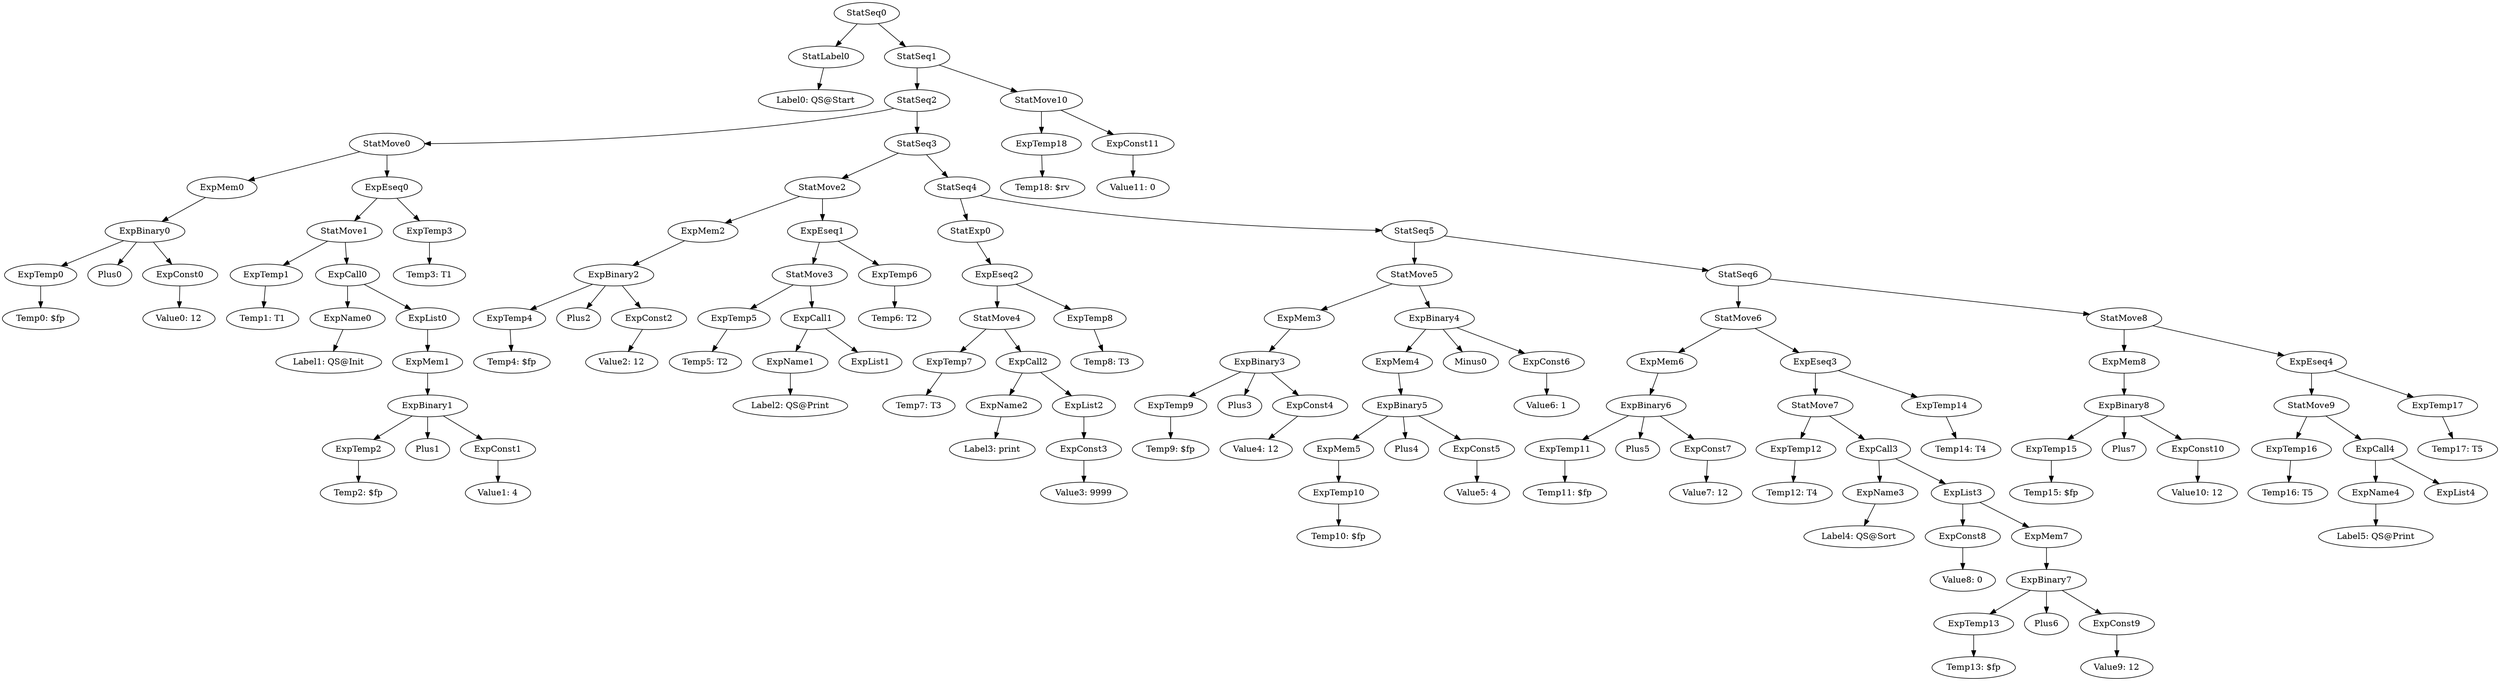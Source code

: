 digraph {
	ordering = out;
	ExpConst11 -> "Value11: 0";
	ExpTemp17 -> "Temp17: T5";
	ExpCall4 -> ExpName4;
	ExpCall4 -> ExpList4;
	StatMove9 -> ExpTemp16;
	StatMove9 -> ExpCall4;
	StatSeq1 -> StatSeq2;
	StatSeq1 -> StatMove10;
	ExpMem8 -> ExpBinary8;
	ExpBinary8 -> ExpTemp15;
	ExpBinary8 -> Plus7;
	ExpBinary8 -> ExpConst10;
	StatSeq6 -> StatMove6;
	StatSeq6 -> StatMove8;
	ExpTemp14 -> "Temp14: T4";
	ExpTemp13 -> "Temp13: $fp";
	ExpList3 -> ExpConst8;
	ExpList3 -> ExpMem7;
	StatMove7 -> ExpTemp12;
	StatMove7 -> ExpCall3;
	ExpMem6 -> ExpBinary6;
	ExpConst7 -> "Value7: 12";
	ExpTemp16 -> "Temp16: T5";
	ExpBinary6 -> ExpTemp11;
	ExpBinary6 -> Plus5;
	ExpBinary6 -> ExpConst7;
	StatSeq5 -> StatMove5;
	StatSeq5 -> StatSeq6;
	ExpName4 -> "Label5: QS@Print";
	ExpMem4 -> ExpBinary5;
	ExpConst9 -> "Value9: 12";
	ExpBinary5 -> ExpMem5;
	ExpBinary5 -> Plus4;
	ExpBinary5 -> ExpConst5;
	ExpTemp10 -> "Temp10: $fp";
	StatMove10 -> ExpTemp18;
	StatMove10 -> ExpConst11;
	ExpEseq4 -> StatMove9;
	ExpEseq4 -> ExpTemp17;
	ExpCall2 -> ExpName2;
	ExpCall2 -> ExpList2;
	StatSeq2 -> StatMove0;
	StatSeq2 -> StatSeq3;
	ExpEseq0 -> StatMove1;
	ExpEseq0 -> ExpTemp3;
	ExpList0 -> ExpMem1;
	ExpTemp2 -> "Temp2: $fp";
	ExpTemp4 -> "Temp4: $fp";
	ExpCall0 -> ExpName0;
	ExpCall0 -> ExpList0;
	ExpTemp12 -> "Temp12: T4";
	ExpMem2 -> ExpBinary2;
	StatSeq4 -> StatExp0;
	StatSeq4 -> StatSeq5;
	ExpBinary0 -> ExpTemp0;
	ExpBinary0 -> Plus0;
	ExpBinary0 -> ExpConst0;
	StatMove8 -> ExpMem8;
	StatMove8 -> ExpEseq4;
	StatMove0 -> ExpMem0;
	StatMove0 -> ExpEseq0;
	ExpEseq3 -> StatMove7;
	ExpEseq3 -> ExpTemp14;
	ExpTemp7 -> "Temp7: T3";
	ExpTemp0 -> "Temp0: $fp";
	ExpTemp3 -> "Temp3: T1";
	ExpTemp1 -> "Temp1: T1";
	ExpTemp5 -> "Temp5: T2";
	ExpName2 -> "Label3: print";
	ExpMem5 -> ExpTemp10;
	ExpBinary2 -> ExpTemp4;
	ExpBinary2 -> Plus2;
	ExpBinary2 -> ExpConst2;
	StatLabel0 -> "Label0: QS@Start";
	ExpConst6 -> "Value6: 1";
	ExpMem1 -> ExpBinary1;
	ExpBinary4 -> ExpMem4;
	ExpBinary4 -> Minus0;
	ExpBinary4 -> ExpConst6;
	ExpConst0 -> "Value0: 12";
	ExpCall3 -> ExpName3;
	ExpCall3 -> ExpList3;
	ExpBinary1 -> ExpTemp2;
	ExpBinary1 -> Plus1;
	ExpBinary1 -> ExpConst1;
	ExpMem0 -> ExpBinary0;
	ExpConst10 -> "Value10: 12";
	StatMove4 -> ExpTemp7;
	StatMove4 -> ExpCall2;
	ExpConst1 -> "Value1: 4";
	ExpConst5 -> "Value5: 4";
	StatMove5 -> ExpMem3;
	StatMove5 -> ExpBinary4;
	StatMove1 -> ExpTemp1;
	StatMove1 -> ExpCall0;
	ExpTemp18 -> "Temp18: $rv";
	ExpBinary7 -> ExpTemp13;
	ExpBinary7 -> Plus6;
	ExpBinary7 -> ExpConst9;
	ExpTemp8 -> "Temp8: T3";
	ExpName0 -> "Label1: QS@Init";
	StatMove2 -> ExpMem2;
	StatMove2 -> ExpEseq1;
	StatMove3 -> ExpTemp5;
	StatMove3 -> ExpCall1;
	ExpTemp15 -> "Temp15: $fp";
	ExpEseq1 -> StatMove3;
	ExpEseq1 -> ExpTemp6;
	ExpName1 -> "Label2: QS@Print";
	ExpCall1 -> ExpName1;
	ExpCall1 -> ExpList1;
	StatMove6 -> ExpMem6;
	StatMove6 -> ExpEseq3;
	ExpTemp6 -> "Temp6: T2";
	ExpMem7 -> ExpBinary7;
	StatSeq3 -> StatMove2;
	StatSeq3 -> StatSeq4;
	ExpConst3 -> "Value3: 9999";
	ExpList2 -> ExpConst3;
	ExpName3 -> "Label4: QS@Sort";
	ExpEseq2 -> StatMove4;
	ExpEseq2 -> ExpTemp8;
	ExpMem3 -> ExpBinary3;
	ExpTemp11 -> "Temp11: $fp";
	StatSeq0 -> StatLabel0;
	StatSeq0 -> StatSeq1;
	StatExp0 -> ExpEseq2;
	ExpConst8 -> "Value8: 0";
	ExpConst4 -> "Value4: 12";
	ExpTemp9 -> "Temp9: $fp";
	ExpConst2 -> "Value2: 12";
	ExpBinary3 -> ExpTemp9;
	ExpBinary3 -> Plus3;
	ExpBinary3 -> ExpConst4;
}

